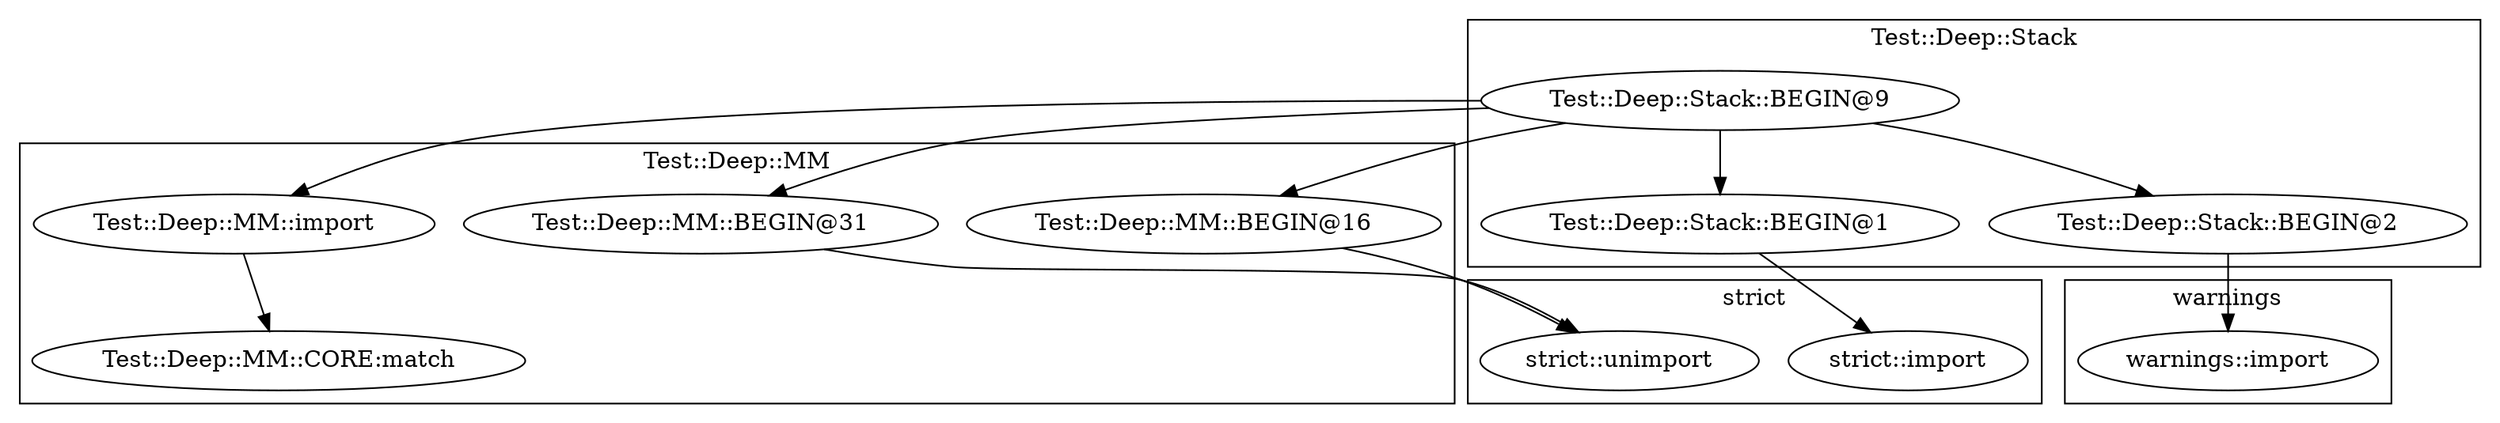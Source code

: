 digraph {
graph [overlap=false]
subgraph cluster_warnings {
	label="warnings";
	"warnings::import";
}
subgraph cluster_Test_Deep_MM {
	label="Test::Deep::MM";
	"Test::Deep::MM::import";
	"Test::Deep::MM::CORE:match";
	"Test::Deep::MM::BEGIN@16";
	"Test::Deep::MM::BEGIN@31";
}
subgraph cluster_strict {
	label="strict";
	"strict::import";
	"strict::unimport";
}
subgraph cluster_Test_Deep_Stack {
	label="Test::Deep::Stack";
	"Test::Deep::Stack::BEGIN@2";
	"Test::Deep::Stack::BEGIN@1";
	"Test::Deep::Stack::BEGIN@9";
}
"Test::Deep::MM::import" -> "Test::Deep::MM::CORE:match";
"Test::Deep::Stack::BEGIN@9" -> "Test::Deep::MM::BEGIN@31";
"Test::Deep::Stack::BEGIN@9" -> "Test::Deep::MM::import";
"Test::Deep::Stack::BEGIN@9" -> "Test::Deep::Stack::BEGIN@2";
"Test::Deep::MM::BEGIN@16" -> "strict::unimport";
"Test::Deep::MM::BEGIN@31" -> "strict::unimport";
"Test::Deep::Stack::BEGIN@2" -> "warnings::import";
"Test::Deep::Stack::BEGIN@1" -> "strict::import";
"Test::Deep::Stack::BEGIN@9" -> "Test::Deep::MM::BEGIN@16";
"Test::Deep::Stack::BEGIN@9" -> "Test::Deep::Stack::BEGIN@1";
}
